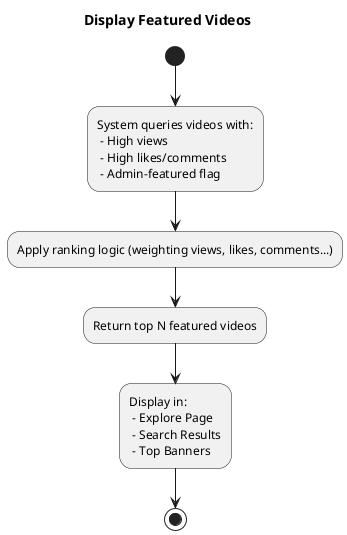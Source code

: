 @startuml
title Display Featured Videos

(*) --> "System queries videos with:\n - High views\n - High likes/comments\n - Admin-featured flag"

--> "Apply ranking logic (weighting views, likes, comments...)"

--> "Return top N featured videos"

--> "Display in:\n - Explore Page\n - Search Results\n - Top Banners"

--> (*)
@enduml
